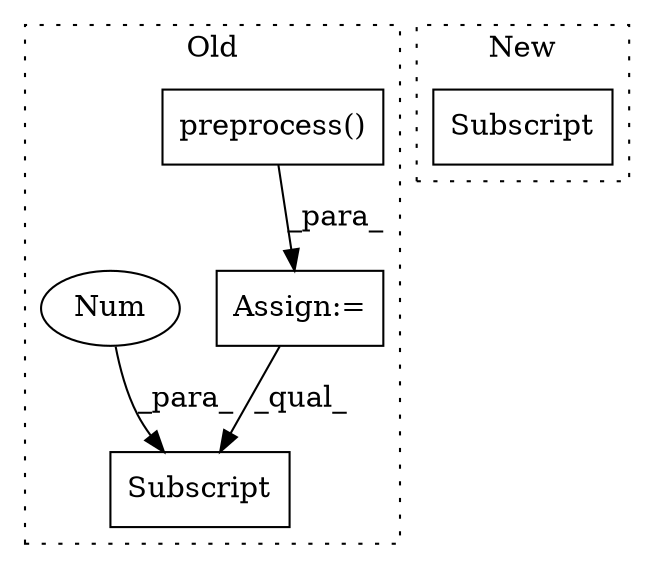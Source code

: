 digraph G {
subgraph cluster0 {
1 [label="preprocess()" a="75" s="1237,1268" l="26,1" shape="box"];
3 [label="Assign:=" a="68" s="1208" l="3" shape="box"];
4 [label="Subscript" a="63" s="1680,0" l="9,0" shape="box"];
5 [label="Num" a="76" s="1687" l="1" shape="ellipse"];
label = "Old";
style="dotted";
}
subgraph cluster1 {
2 [label="Subscript" a="63" s="1040,0" l="73,0" shape="box"];
label = "New";
style="dotted";
}
1 -> 3 [label="_para_"];
3 -> 4 [label="_qual_"];
5 -> 4 [label="_para_"];
}